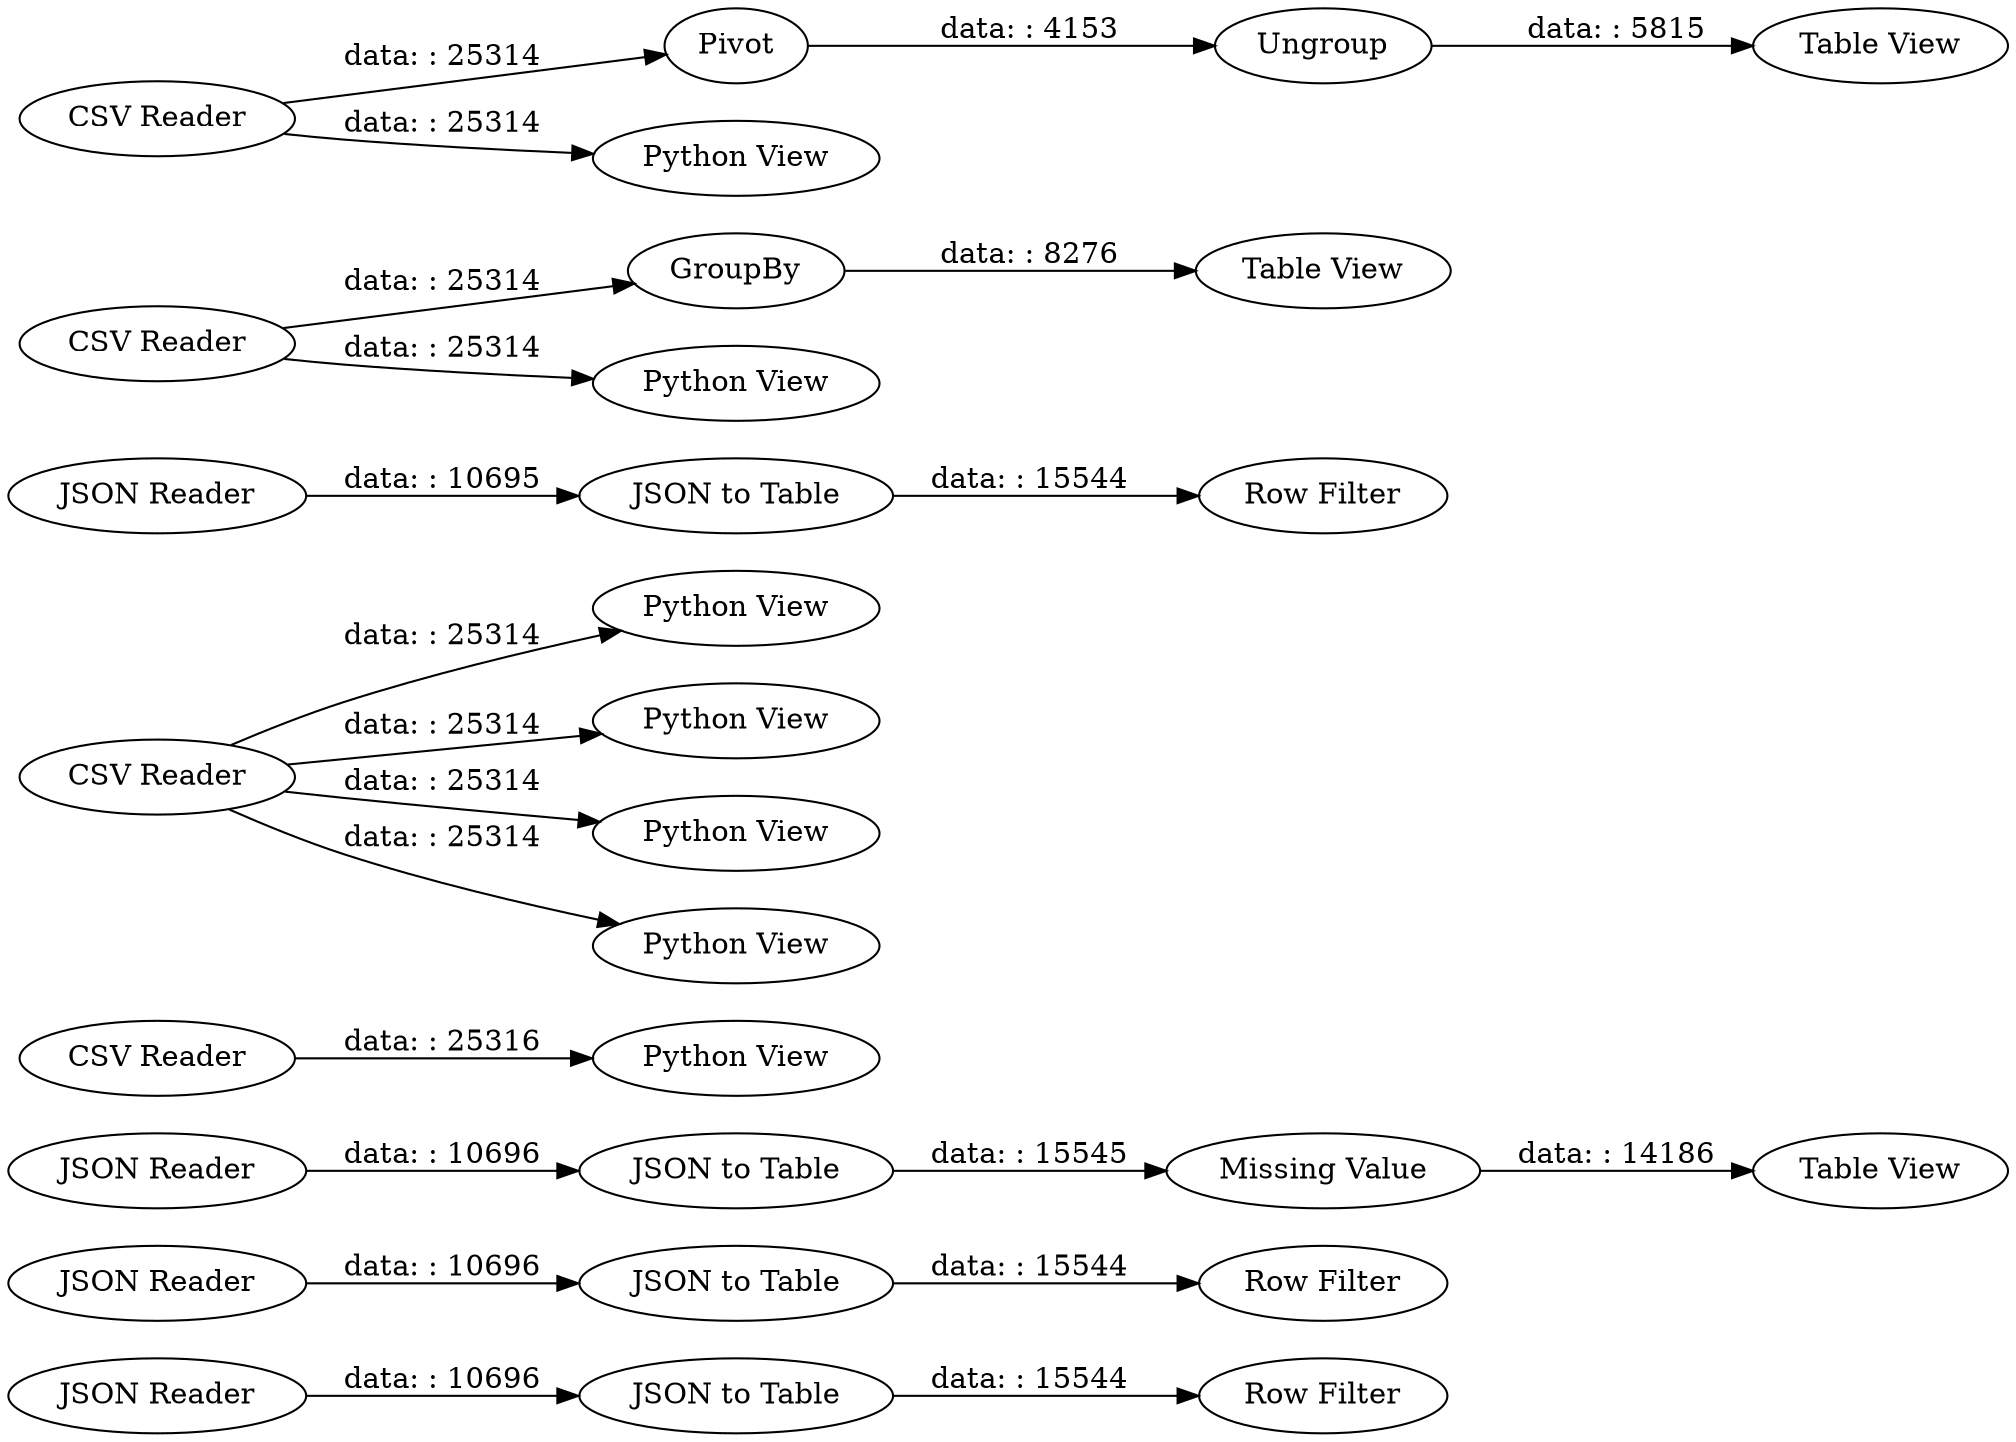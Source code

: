 digraph {
	"-6754111128135902660_47" [label="JSON Reader"]
	"-6754111128135902660_41" [label="JSON to Table"]
	"-6754111128135902660_36" [label="Missing Value"]
	"-6754111128135902660_46" [label="Row Filter"]
	"-6754111128135902660_15" [label="CSV Reader"]
	"-6754111128135902660_14" [label="Python View"]
	"-6754111128135902660_39" [label="Table View"]
	"-6754111128135902660_5" [label="Python View"]
	"-6754111128135902660_37" [label="JSON Reader"]
	"-6754111128135902660_45" [label="Row Filter"]
	"-6754111128135902660_48" [label="JSON to Table"]
	"-6754111128135902660_22" [label=GroupBy]
	"-6754111128135902660_7" [label="Python View"]
	"-6754111128135902660_38" [label="JSON to Table"]
	"-6754111128135902660_18" [label="Python View"]
	"-6754111128135902660_40" [label="JSON Reader"]
	"-6754111128135902660_16" [label="Python View"]
	"-6754111128135902660_19" [label="CSV Reader"]
	"-6754111128135902660_42" [label="Row Filter"]
	"-6754111128135902660_17" [label="CSV Reader"]
	"-6754111128135902660_28" [label="Table View"]
	"-6754111128135902660_23" [label="Python View"]
	"-6754111128135902660_29" [label=Pivot]
	"-6754111128135902660_30" [label=Ungroup]
	"-6754111128135902660_6" [label="CSV Reader"]
	"-6754111128135902660_20" [label="Python View"]
	"-6754111128135902660_44" [label="JSON to Table"]
	"-6754111128135902660_27" [label="Table View"]
	"-6754111128135902660_43" [label="JSON Reader"]
	"-6754111128135902660_37" -> "-6754111128135902660_38" [label="data: : 10696"]
	"-6754111128135902660_41" -> "-6754111128135902660_42" [label="data: : 15544"]
	"-6754111128135902660_17" -> "-6754111128135902660_22" [label="data: : 25314"]
	"-6754111128135902660_6" -> "-6754111128135902660_16" [label="data: : 25314"]
	"-6754111128135902660_6" -> "-6754111128135902660_5" [label="data: : 25314"]
	"-6754111128135902660_19" -> "-6754111128135902660_29" [label="data: : 25314"]
	"-6754111128135902660_6" -> "-6754111128135902660_23" [label="data: : 25314"]
	"-6754111128135902660_17" -> "-6754111128135902660_18" [label="data: : 25314"]
	"-6754111128135902660_44" -> "-6754111128135902660_45" [label="data: : 15544"]
	"-6754111128135902660_40" -> "-6754111128135902660_41" [label="data: : 10696"]
	"-6754111128135902660_22" -> "-6754111128135902660_27" [label="data: : 8276"]
	"-6754111128135902660_30" -> "-6754111128135902660_28" [label="data: : 5815"]
	"-6754111128135902660_38" -> "-6754111128135902660_36" [label="data: : 15545"]
	"-6754111128135902660_15" -> "-6754111128135902660_14" [label="data: : 25316"]
	"-6754111128135902660_36" -> "-6754111128135902660_39" [label="data: : 14186"]
	"-6754111128135902660_29" -> "-6754111128135902660_30" [label="data: : 4153"]
	"-6754111128135902660_6" -> "-6754111128135902660_7" [label="data: : 25314"]
	"-6754111128135902660_47" -> "-6754111128135902660_48" [label="data: : 10696"]
	"-6754111128135902660_19" -> "-6754111128135902660_20" [label="data: : 25314"]
	"-6754111128135902660_48" -> "-6754111128135902660_46" [label="data: : 15544"]
	"-6754111128135902660_43" -> "-6754111128135902660_44" [label="data: : 10695"]
	rankdir=LR
}
